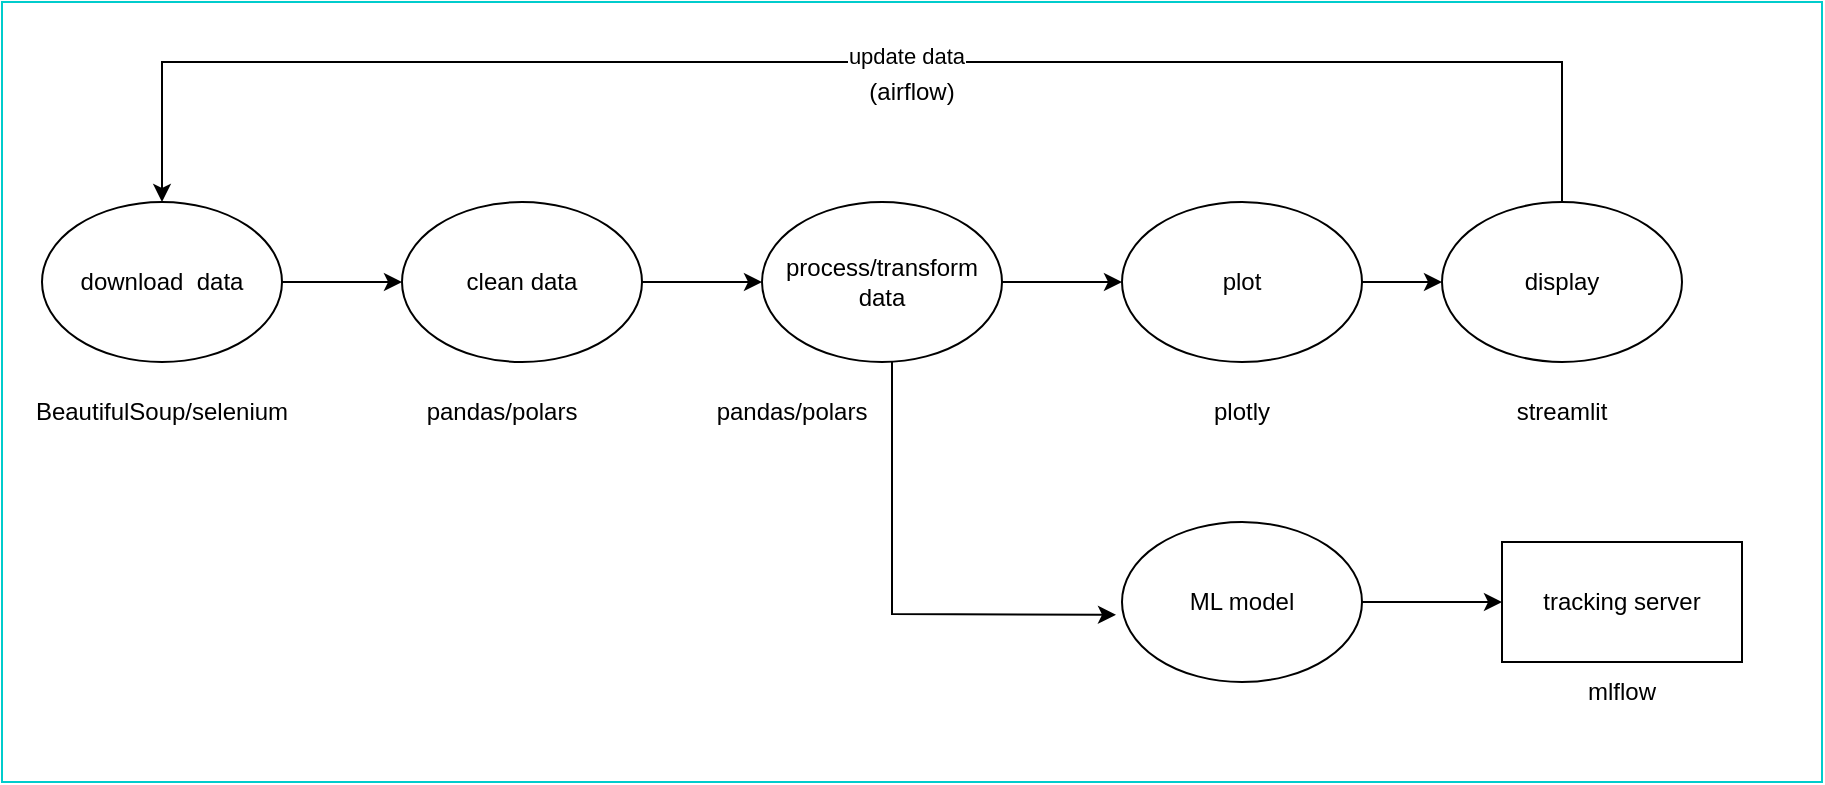 <mxfile version="22.1.18" type="device">
  <diagram name="Page-1" id="WWK7LAp9f2nZP2IO7ztl">
    <mxGraphModel dx="1877" dy="1099" grid="1" gridSize="10" guides="1" tooltips="1" connect="1" arrows="1" fold="1" page="1" pageScale="1" pageWidth="1169" pageHeight="827" math="0" shadow="0">
      <root>
        <mxCell id="0" />
        <mxCell id="1" parent="0" />
        <mxCell id="pPQ4XfPbiTllKZHO5ANp-17" value="" style="rounded=0;whiteSpace=wrap;html=1;strokeColor=#00CCCC;" vertex="1" parent="1">
          <mxGeometry x="130" y="190" width="910" height="390" as="geometry" />
        </mxCell>
        <mxCell id="pPQ4XfPbiTllKZHO5ANp-5" value="" style="edgeStyle=orthogonalEdgeStyle;rounded=0;orthogonalLoop=1;jettySize=auto;html=1;" edge="1" parent="1" source="pPQ4XfPbiTllKZHO5ANp-1" target="pPQ4XfPbiTllKZHO5ANp-2">
          <mxGeometry relative="1" as="geometry" />
        </mxCell>
        <mxCell id="pPQ4XfPbiTllKZHO5ANp-1" value="download&amp;nbsp; data" style="ellipse;whiteSpace=wrap;html=1;" vertex="1" parent="1">
          <mxGeometry x="150" y="290" width="120" height="80" as="geometry" />
        </mxCell>
        <mxCell id="pPQ4XfPbiTllKZHO5ANp-6" value="" style="edgeStyle=orthogonalEdgeStyle;rounded=0;orthogonalLoop=1;jettySize=auto;html=1;" edge="1" parent="1" source="pPQ4XfPbiTllKZHO5ANp-2" target="pPQ4XfPbiTllKZHO5ANp-3">
          <mxGeometry relative="1" as="geometry" />
        </mxCell>
        <mxCell id="pPQ4XfPbiTllKZHO5ANp-2" value="clean data" style="ellipse;whiteSpace=wrap;html=1;" vertex="1" parent="1">
          <mxGeometry x="330" y="290" width="120" height="80" as="geometry" />
        </mxCell>
        <mxCell id="pPQ4XfPbiTllKZHO5ANp-7" value="" style="edgeStyle=orthogonalEdgeStyle;rounded=0;orthogonalLoop=1;jettySize=auto;html=1;" edge="1" parent="1" source="pPQ4XfPbiTllKZHO5ANp-3" target="pPQ4XfPbiTllKZHO5ANp-4">
          <mxGeometry relative="1" as="geometry" />
        </mxCell>
        <mxCell id="pPQ4XfPbiTllKZHO5ANp-3" value="process/transform data" style="ellipse;whiteSpace=wrap;html=1;" vertex="1" parent="1">
          <mxGeometry x="510" y="290" width="120" height="80" as="geometry" />
        </mxCell>
        <mxCell id="pPQ4XfPbiTllKZHO5ANp-8" style="edgeStyle=orthogonalEdgeStyle;rounded=0;orthogonalLoop=1;jettySize=auto;html=1;entryX=0.5;entryY=0;entryDx=0;entryDy=0;exitX=0.5;exitY=0;exitDx=0;exitDy=0;" edge="1" parent="1" source="pPQ4XfPbiTllKZHO5ANp-11" target="pPQ4XfPbiTllKZHO5ANp-1">
          <mxGeometry relative="1" as="geometry">
            <Array as="points">
              <mxPoint x="910" y="220" />
              <mxPoint x="210" y="220" />
            </Array>
          </mxGeometry>
        </mxCell>
        <mxCell id="pPQ4XfPbiTllKZHO5ANp-9" value="update data" style="edgeLabel;html=1;align=center;verticalAlign=middle;resizable=0;points=[];" vertex="1" connectable="0" parent="pPQ4XfPbiTllKZHO5ANp-8">
          <mxGeometry x="-0.052" y="-3" relative="1" as="geometry">
            <mxPoint as="offset" />
          </mxGeometry>
        </mxCell>
        <mxCell id="pPQ4XfPbiTllKZHO5ANp-12" value="" style="edgeStyle=orthogonalEdgeStyle;rounded=0;orthogonalLoop=1;jettySize=auto;html=1;" edge="1" parent="1" source="pPQ4XfPbiTllKZHO5ANp-4" target="pPQ4XfPbiTllKZHO5ANp-11">
          <mxGeometry relative="1" as="geometry" />
        </mxCell>
        <mxCell id="pPQ4XfPbiTllKZHO5ANp-4" value="plot" style="ellipse;whiteSpace=wrap;html=1;" vertex="1" parent="1">
          <mxGeometry x="690" y="290" width="120" height="80" as="geometry" />
        </mxCell>
        <mxCell id="pPQ4XfPbiTllKZHO5ANp-10" value="plotly" style="text;html=1;strokeColor=none;fillColor=none;align=center;verticalAlign=middle;whiteSpace=wrap;rounded=0;" vertex="1" parent="1">
          <mxGeometry x="720" y="380" width="60" height="30" as="geometry" />
        </mxCell>
        <mxCell id="pPQ4XfPbiTllKZHO5ANp-11" value="display" style="ellipse;whiteSpace=wrap;html=1;" vertex="1" parent="1">
          <mxGeometry x="850" y="290" width="120" height="80" as="geometry" />
        </mxCell>
        <mxCell id="pPQ4XfPbiTllKZHO5ANp-13" value="streamlit" style="text;html=1;strokeColor=none;fillColor=none;align=center;verticalAlign=middle;whiteSpace=wrap;rounded=0;" vertex="1" parent="1">
          <mxGeometry x="880" y="380" width="60" height="30" as="geometry" />
        </mxCell>
        <mxCell id="pPQ4XfPbiTllKZHO5ANp-14" value="pandas/polars" style="text;html=1;strokeColor=none;fillColor=none;align=center;verticalAlign=middle;whiteSpace=wrap;rounded=0;" vertex="1" parent="1">
          <mxGeometry x="350" y="380" width="60" height="30" as="geometry" />
        </mxCell>
        <mxCell id="pPQ4XfPbiTllKZHO5ANp-15" value="pandas/polars" style="text;html=1;strokeColor=none;fillColor=none;align=center;verticalAlign=middle;whiteSpace=wrap;rounded=0;" vertex="1" parent="1">
          <mxGeometry x="495" y="380" width="60" height="30" as="geometry" />
        </mxCell>
        <mxCell id="pPQ4XfPbiTllKZHO5ANp-16" value="BeautifulSoup/selenium" style="text;html=1;strokeColor=none;fillColor=none;align=center;verticalAlign=middle;whiteSpace=wrap;rounded=0;" vertex="1" parent="1">
          <mxGeometry x="180" y="380" width="60" height="30" as="geometry" />
        </mxCell>
        <mxCell id="pPQ4XfPbiTllKZHO5ANp-18" value="(airflow)" style="text;html=1;strokeColor=none;fillColor=none;align=center;verticalAlign=middle;whiteSpace=wrap;rounded=0;" vertex="1" parent="1">
          <mxGeometry x="555" y="220" width="60" height="30" as="geometry" />
        </mxCell>
        <mxCell id="pPQ4XfPbiTllKZHO5ANp-22" value="" style="edgeStyle=orthogonalEdgeStyle;rounded=0;orthogonalLoop=1;jettySize=auto;html=1;" edge="1" parent="1" source="pPQ4XfPbiTllKZHO5ANp-19" target="pPQ4XfPbiTllKZHO5ANp-21">
          <mxGeometry relative="1" as="geometry" />
        </mxCell>
        <mxCell id="pPQ4XfPbiTllKZHO5ANp-19" value="ML model" style="ellipse;whiteSpace=wrap;html=1;" vertex="1" parent="1">
          <mxGeometry x="690" y="450" width="120" height="80" as="geometry" />
        </mxCell>
        <mxCell id="pPQ4XfPbiTllKZHO5ANp-20" value="" style="endArrow=classic;html=1;rounded=0;entryX=-0.025;entryY=0.58;entryDx=0;entryDy=0;entryPerimeter=0;" edge="1" parent="1" target="pPQ4XfPbiTllKZHO5ANp-19">
          <mxGeometry width="50" height="50" relative="1" as="geometry">
            <mxPoint x="575" y="370" as="sourcePoint" />
            <mxPoint x="680" y="500" as="targetPoint" />
            <Array as="points">
              <mxPoint x="575" y="496" />
            </Array>
          </mxGeometry>
        </mxCell>
        <mxCell id="pPQ4XfPbiTllKZHO5ANp-21" value="tracking server" style="rounded=0;whiteSpace=wrap;html=1;" vertex="1" parent="1">
          <mxGeometry x="880" y="460" width="120" height="60" as="geometry" />
        </mxCell>
        <mxCell id="pPQ4XfPbiTllKZHO5ANp-23" value="mlflow" style="text;html=1;strokeColor=none;fillColor=none;align=center;verticalAlign=middle;whiteSpace=wrap;rounded=0;" vertex="1" parent="1">
          <mxGeometry x="910" y="520" width="60" height="30" as="geometry" />
        </mxCell>
      </root>
    </mxGraphModel>
  </diagram>
</mxfile>
